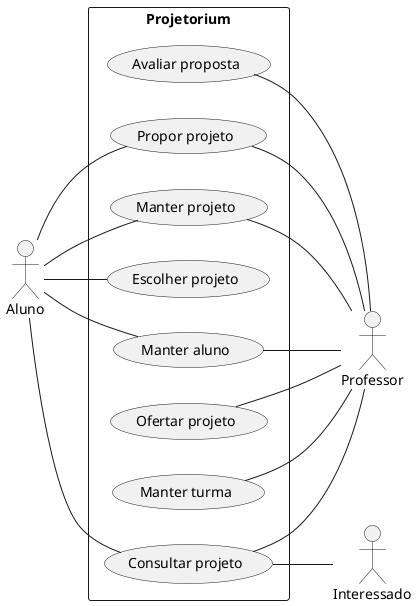 @startuml
left to right direction
' Atores
:Aluno: as Aluno
:Professor: as Professor
:Interessado: as Interessado

rectangle "Projetorium" {
    (Consultar projeto) as ConsProj
    (Propor projeto) as PropProj
    (Ofertar projeto) as OfertProj
    (Manter projeto) as MantProj
    (Manter turma) as MantTurm
    (Manter aluno) as MantAlun
    (Avaliar proposta) as AvalProp
    (Escolher projeto) as EscProj
}

Aluno -- PropProj
Aluno -- EscProj
Aluno -- MantProj
Aluno -- MantAlun
Aluno -- ConsProj

MantAlun  -- Professor 
MantTurm  -- Professor 
MantProj  -- Professor 
PropProj  -- Professor 
AvalProp  -- Professor 
OfertProj -- Professor 
ConsProj  -- Professor 

ConsProj -- Interessado

@enduml

